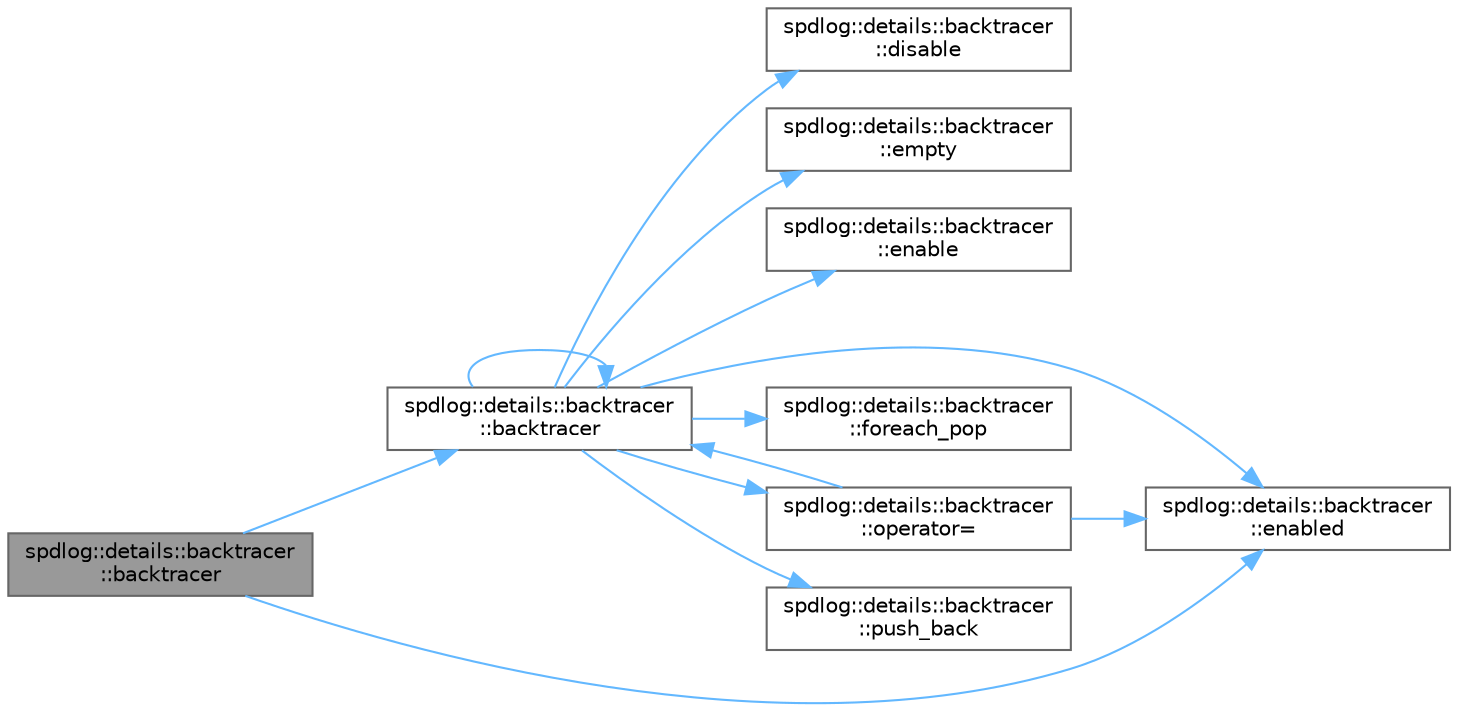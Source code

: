digraph "spdlog::details::backtracer::backtracer"
{
 // LATEX_PDF_SIZE
  bgcolor="transparent";
  edge [fontname=Helvetica,fontsize=10,labelfontname=Helvetica,labelfontsize=10];
  node [fontname=Helvetica,fontsize=10,shape=box,height=0.2,width=0.4];
  rankdir="LR";
  Node1 [id="Node000001",label="spdlog::details::backtracer\l::backtracer",height=0.2,width=0.4,color="gray40", fillcolor="grey60", style="filled", fontcolor="black",tooltip=" "];
  Node1 -> Node2 [id="edge13_Node000001_Node000002",color="steelblue1",style="solid",tooltip=" "];
  Node2 [id="Node000002",label="spdlog::details::backtracer\l::backtracer",height=0.2,width=0.4,color="grey40", fillcolor="white", style="filled",URL="$classspdlog_1_1details_1_1backtracer.html#a70cbdaa0ebbfd262969d612c3099daac",tooltip=" "];
  Node2 -> Node2 [id="edge14_Node000002_Node000002",color="steelblue1",style="solid",tooltip=" "];
  Node2 -> Node3 [id="edge15_Node000002_Node000003",color="steelblue1",style="solid",tooltip=" "];
  Node3 [id="Node000003",label="spdlog::details::backtracer\l::disable",height=0.2,width=0.4,color="grey40", fillcolor="white", style="filled",URL="$classspdlog_1_1details_1_1backtracer.html#a0e3655183f41ef75b568a6571cc67eb6",tooltip=" "];
  Node2 -> Node4 [id="edge16_Node000002_Node000004",color="steelblue1",style="solid",tooltip=" "];
  Node4 [id="Node000004",label="spdlog::details::backtracer\l::empty",height=0.2,width=0.4,color="grey40", fillcolor="white", style="filled",URL="$classspdlog_1_1details_1_1backtracer.html#a9a182593791d6458233ad59715cbf443",tooltip=" "];
  Node2 -> Node5 [id="edge17_Node000002_Node000005",color="steelblue1",style="solid",tooltip=" "];
  Node5 [id="Node000005",label="spdlog::details::backtracer\l::enable",height=0.2,width=0.4,color="grey40", fillcolor="white", style="filled",URL="$classspdlog_1_1details_1_1backtracer.html#a7cb69ae682f696ea13ea771b90fbc579",tooltip=" "];
  Node2 -> Node6 [id="edge18_Node000002_Node000006",color="steelblue1",style="solid",tooltip=" "];
  Node6 [id="Node000006",label="spdlog::details::backtracer\l::enabled",height=0.2,width=0.4,color="grey40", fillcolor="white", style="filled",URL="$classspdlog_1_1details_1_1backtracer.html#a78c514131543b5682d0143e93a7365ba",tooltip=" "];
  Node2 -> Node7 [id="edge19_Node000002_Node000007",color="steelblue1",style="solid",tooltip=" "];
  Node7 [id="Node000007",label="spdlog::details::backtracer\l::foreach_pop",height=0.2,width=0.4,color="grey40", fillcolor="white", style="filled",URL="$classspdlog_1_1details_1_1backtracer.html#aa18d7036db805e0af39a967c7cf2f7c8",tooltip=" "];
  Node2 -> Node8 [id="edge20_Node000002_Node000008",color="steelblue1",style="solid",tooltip=" "];
  Node8 [id="Node000008",label="spdlog::details::backtracer\l::operator=",height=0.2,width=0.4,color="grey40", fillcolor="white", style="filled",URL="$classspdlog_1_1details_1_1backtracer.html#a49695dceff886eeef9cf4ad179d1a644",tooltip=" "];
  Node8 -> Node2 [id="edge21_Node000008_Node000002",color="steelblue1",style="solid",tooltip=" "];
  Node8 -> Node6 [id="edge22_Node000008_Node000006",color="steelblue1",style="solid",tooltip=" "];
  Node2 -> Node9 [id="edge23_Node000002_Node000009",color="steelblue1",style="solid",tooltip=" "];
  Node9 [id="Node000009",label="spdlog::details::backtracer\l::push_back",height=0.2,width=0.4,color="grey40", fillcolor="white", style="filled",URL="$classspdlog_1_1details_1_1backtracer.html#a1f3b157c3fcd6b013d6d16302b8e1a10",tooltip=" "];
  Node1 -> Node6 [id="edge24_Node000001_Node000006",color="steelblue1",style="solid",tooltip=" "];
}
